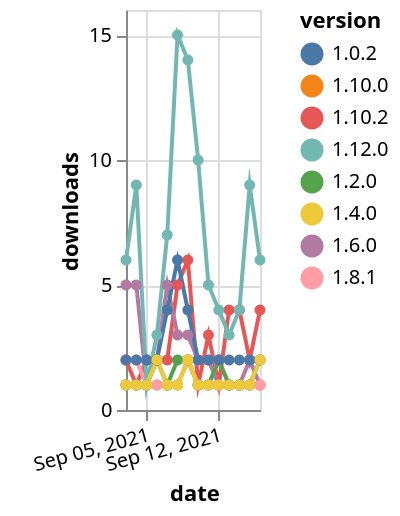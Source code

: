{"$schema": "https://vega.github.io/schema/vega-lite/v5.json", "description": "A simple bar chart with embedded data.", "data": {"values": [{"date": "2021-09-03", "total": 566, "delta": 2, "version": "1.10.2"}, {"date": "2021-09-04", "total": 567, "delta": 1, "version": "1.10.2"}, {"date": "2021-09-05", "total": 569, "delta": 2, "version": "1.10.2"}, {"date": "2021-09-06", "total": 571, "delta": 2, "version": "1.10.2"}, {"date": "2021-09-07", "total": 573, "delta": 2, "version": "1.10.2"}, {"date": "2021-09-08", "total": 578, "delta": 5, "version": "1.10.2"}, {"date": "2021-09-09", "total": 584, "delta": 6, "version": "1.10.2"}, {"date": "2021-09-10", "total": 585, "delta": 1, "version": "1.10.2"}, {"date": "2021-09-11", "total": 588, "delta": 3, "version": "1.10.2"}, {"date": "2021-09-12", "total": 589, "delta": 1, "version": "1.10.2"}, {"date": "2021-09-13", "total": 593, "delta": 4, "version": "1.10.2"}, {"date": "2021-09-14", "total": 597, "delta": 4, "version": "1.10.2"}, {"date": "2021-09-15", "total": 599, "delta": 2, "version": "1.10.2"}, {"date": "2021-09-16", "total": 603, "delta": 4, "version": "1.10.2"}, {"date": "2021-09-03", "total": 1757, "delta": 5, "version": "1.6.0"}, {"date": "2021-09-04", "total": 1762, "delta": 5, "version": "1.6.0"}, {"date": "2021-09-05", "total": 1763, "delta": 1, "version": "1.6.0"}, {"date": "2021-09-06", "total": 1765, "delta": 2, "version": "1.6.0"}, {"date": "2021-09-07", "total": 1770, "delta": 5, "version": "1.6.0"}, {"date": "2021-09-08", "total": 1773, "delta": 3, "version": "1.6.0"}, {"date": "2021-09-09", "total": 1776, "delta": 3, "version": "1.6.0"}, {"date": "2021-09-10", "total": 1778, "delta": 2, "version": "1.6.0"}, {"date": "2021-09-11", "total": 1780, "delta": 2, "version": "1.6.0"}, {"date": "2021-09-12", "total": 1781, "delta": 1, "version": "1.6.0"}, {"date": "2021-09-13", "total": 1782, "delta": 1, "version": "1.6.0"}, {"date": "2021-09-14", "total": 1783, "delta": 1, "version": "1.6.0"}, {"date": "2021-09-15", "total": 1785, "delta": 2, "version": "1.6.0"}, {"date": "2021-09-16", "total": 1786, "delta": 1, "version": "1.6.0"}, {"date": "2021-09-03", "total": 720, "delta": 1, "version": "1.10.0"}, {"date": "2021-09-04", "total": 721, "delta": 1, "version": "1.10.0"}, {"date": "2021-09-05", "total": 722, "delta": 1, "version": "1.10.0"}, {"date": "2021-09-06", "total": 723, "delta": 1, "version": "1.10.0"}, {"date": "2021-09-07", "total": 724, "delta": 1, "version": "1.10.0"}, {"date": "2021-09-08", "total": 725, "delta": 1, "version": "1.10.0"}, {"date": "2021-09-09", "total": 727, "delta": 2, "version": "1.10.0"}, {"date": "2021-09-10", "total": 728, "delta": 1, "version": "1.10.0"}, {"date": "2021-09-11", "total": 729, "delta": 1, "version": "1.10.0"}, {"date": "2021-09-12", "total": 730, "delta": 1, "version": "1.10.0"}, {"date": "2021-09-13", "total": 731, "delta": 1, "version": "1.10.0"}, {"date": "2021-09-14", "total": 732, "delta": 1, "version": "1.10.0"}, {"date": "2021-09-15", "total": 733, "delta": 1, "version": "1.10.0"}, {"date": "2021-09-16", "total": 734, "delta": 1, "version": "1.10.0"}, {"date": "2021-09-03", "total": 501, "delta": 2, "version": "1.8.1"}, {"date": "2021-09-04", "total": 503, "delta": 2, "version": "1.8.1"}, {"date": "2021-09-05", "total": 504, "delta": 1, "version": "1.8.1"}, {"date": "2021-09-06", "total": 505, "delta": 1, "version": "1.8.1"}, {"date": "2021-09-07", "total": 506, "delta": 1, "version": "1.8.1"}, {"date": "2021-09-08", "total": 507, "delta": 1, "version": "1.8.1"}, {"date": "2021-09-09", "total": 509, "delta": 2, "version": "1.8.1"}, {"date": "2021-09-10", "total": 510, "delta": 1, "version": "1.8.1"}, {"date": "2021-09-11", "total": 511, "delta": 1, "version": "1.8.1"}, {"date": "2021-09-12", "total": 513, "delta": 2, "version": "1.8.1"}, {"date": "2021-09-13", "total": 514, "delta": 1, "version": "1.8.1"}, {"date": "2021-09-14", "total": 515, "delta": 1, "version": "1.8.1"}, {"date": "2021-09-15", "total": 516, "delta": 1, "version": "1.8.1"}, {"date": "2021-09-16", "total": 517, "delta": 1, "version": "1.8.1"}, {"date": "2021-09-03", "total": 1924, "delta": 1, "version": "1.2.0"}, {"date": "2021-09-04", "total": 1925, "delta": 1, "version": "1.2.0"}, {"date": "2021-09-05", "total": 1926, "delta": 1, "version": "1.2.0"}, {"date": "2021-09-06", "total": 1928, "delta": 2, "version": "1.2.0"}, {"date": "2021-09-07", "total": 1929, "delta": 1, "version": "1.2.0"}, {"date": "2021-09-08", "total": 1931, "delta": 2, "version": "1.2.0"}, {"date": "2021-09-09", "total": 1933, "delta": 2, "version": "1.2.0"}, {"date": "2021-09-10", "total": 1934, "delta": 1, "version": "1.2.0"}, {"date": "2021-09-11", "total": 1935, "delta": 1, "version": "1.2.0"}, {"date": "2021-09-12", "total": 1937, "delta": 2, "version": "1.2.0"}, {"date": "2021-09-13", "total": 1938, "delta": 1, "version": "1.2.0"}, {"date": "2021-09-14", "total": 1939, "delta": 1, "version": "1.2.0"}, {"date": "2021-09-15", "total": 1940, "delta": 1, "version": "1.2.0"}, {"date": "2021-09-16", "total": 1942, "delta": 2, "version": "1.2.0"}, {"date": "2021-09-03", "total": 4003, "delta": 2, "version": "1.0.2"}, {"date": "2021-09-04", "total": 4005, "delta": 2, "version": "1.0.2"}, {"date": "2021-09-05", "total": 4007, "delta": 2, "version": "1.0.2"}, {"date": "2021-09-06", "total": 4009, "delta": 2, "version": "1.0.2"}, {"date": "2021-09-07", "total": 4013, "delta": 4, "version": "1.0.2"}, {"date": "2021-09-08", "total": 4019, "delta": 6, "version": "1.0.2"}, {"date": "2021-09-09", "total": 4023, "delta": 4, "version": "1.0.2"}, {"date": "2021-09-10", "total": 4025, "delta": 2, "version": "1.0.2"}, {"date": "2021-09-11", "total": 4027, "delta": 2, "version": "1.0.2"}, {"date": "2021-09-12", "total": 4029, "delta": 2, "version": "1.0.2"}, {"date": "2021-09-13", "total": 4031, "delta": 2, "version": "1.0.2"}, {"date": "2021-09-14", "total": 4033, "delta": 2, "version": "1.0.2"}, {"date": "2021-09-15", "total": 4035, "delta": 2, "version": "1.0.2"}, {"date": "2021-09-16", "total": 4037, "delta": 2, "version": "1.0.2"}, {"date": "2021-09-03", "total": 393, "delta": 6, "version": "1.12.0"}, {"date": "2021-09-04", "total": 402, "delta": 9, "version": "1.12.0"}, {"date": "2021-09-05", "total": 403, "delta": 1, "version": "1.12.0"}, {"date": "2021-09-06", "total": 406, "delta": 3, "version": "1.12.0"}, {"date": "2021-09-07", "total": 413, "delta": 7, "version": "1.12.0"}, {"date": "2021-09-08", "total": 428, "delta": 15, "version": "1.12.0"}, {"date": "2021-09-09", "total": 442, "delta": 14, "version": "1.12.0"}, {"date": "2021-09-10", "total": 452, "delta": 10, "version": "1.12.0"}, {"date": "2021-09-11", "total": 457, "delta": 5, "version": "1.12.0"}, {"date": "2021-09-12", "total": 461, "delta": 4, "version": "1.12.0"}, {"date": "2021-09-13", "total": 464, "delta": 3, "version": "1.12.0"}, {"date": "2021-09-14", "total": 468, "delta": 4, "version": "1.12.0"}, {"date": "2021-09-15", "total": 477, "delta": 9, "version": "1.12.0"}, {"date": "2021-09-16", "total": 483, "delta": 6, "version": "1.12.0"}, {"date": "2021-09-03", "total": 524, "delta": 1, "version": "1.4.0"}, {"date": "2021-09-04", "total": 525, "delta": 1, "version": "1.4.0"}, {"date": "2021-09-05", "total": 526, "delta": 1, "version": "1.4.0"}, {"date": "2021-09-06", "total": 528, "delta": 2, "version": "1.4.0"}, {"date": "2021-09-07", "total": 529, "delta": 1, "version": "1.4.0"}, {"date": "2021-09-08", "total": 530, "delta": 1, "version": "1.4.0"}, {"date": "2021-09-09", "total": 532, "delta": 2, "version": "1.4.0"}, {"date": "2021-09-10", "total": 533, "delta": 1, "version": "1.4.0"}, {"date": "2021-09-11", "total": 534, "delta": 1, "version": "1.4.0"}, {"date": "2021-09-12", "total": 535, "delta": 1, "version": "1.4.0"}, {"date": "2021-09-13", "total": 536, "delta": 1, "version": "1.4.0"}, {"date": "2021-09-14", "total": 537, "delta": 1, "version": "1.4.0"}, {"date": "2021-09-15", "total": 538, "delta": 1, "version": "1.4.0"}, {"date": "2021-09-16", "total": 540, "delta": 2, "version": "1.4.0"}]}, "width": "container", "mark": {"type": "line", "point": {"filled": true}}, "encoding": {"x": {"field": "date", "type": "temporal", "timeUnit": "yearmonthdate", "title": "date", "axis": {"labelAngle": -15}}, "y": {"field": "delta", "type": "quantitative", "title": "downloads"}, "color": {"field": "version", "type": "nominal"}, "tooltip": {"field": "delta"}}}